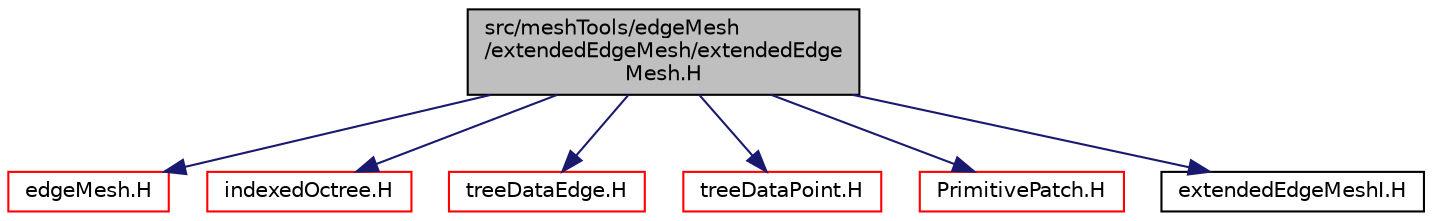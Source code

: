 digraph "src/meshTools/edgeMesh/extendedEdgeMesh/extendedEdgeMesh.H"
{
  bgcolor="transparent";
  edge [fontname="Helvetica",fontsize="10",labelfontname="Helvetica",labelfontsize="10"];
  node [fontname="Helvetica",fontsize="10",shape=record];
  Node1 [label="src/meshTools/edgeMesh\l/extendedEdgeMesh/extendedEdge\lMesh.H",height=0.2,width=0.4,color="black", fillcolor="grey75", style="filled" fontcolor="black"];
  Node1 -> Node2 [color="midnightblue",fontsize="10",style="solid",fontname="Helvetica"];
  Node2 [label="edgeMesh.H",height=0.2,width=0.4,color="red",URL="$edgeMesh_8H.html"];
  Node1 -> Node3 [color="midnightblue",fontsize="10",style="solid",fontname="Helvetica"];
  Node3 [label="indexedOctree.H",height=0.2,width=0.4,color="red",URL="$indexedOctree_8H.html"];
  Node1 -> Node4 [color="midnightblue",fontsize="10",style="solid",fontname="Helvetica"];
  Node4 [label="treeDataEdge.H",height=0.2,width=0.4,color="red",URL="$treeDataEdge_8H.html"];
  Node1 -> Node5 [color="midnightblue",fontsize="10",style="solid",fontname="Helvetica"];
  Node5 [label="treeDataPoint.H",height=0.2,width=0.4,color="red",URL="$treeDataPoint_8H.html"];
  Node1 -> Node6 [color="midnightblue",fontsize="10",style="solid",fontname="Helvetica"];
  Node6 [label="PrimitivePatch.H",height=0.2,width=0.4,color="red",URL="$PrimitivePatch_8H.html"];
  Node1 -> Node7 [color="midnightblue",fontsize="10",style="solid",fontname="Helvetica"];
  Node7 [label="extendedEdgeMeshI.H",height=0.2,width=0.4,color="black",URL="$extendedEdgeMeshI_8H.html"];
}
